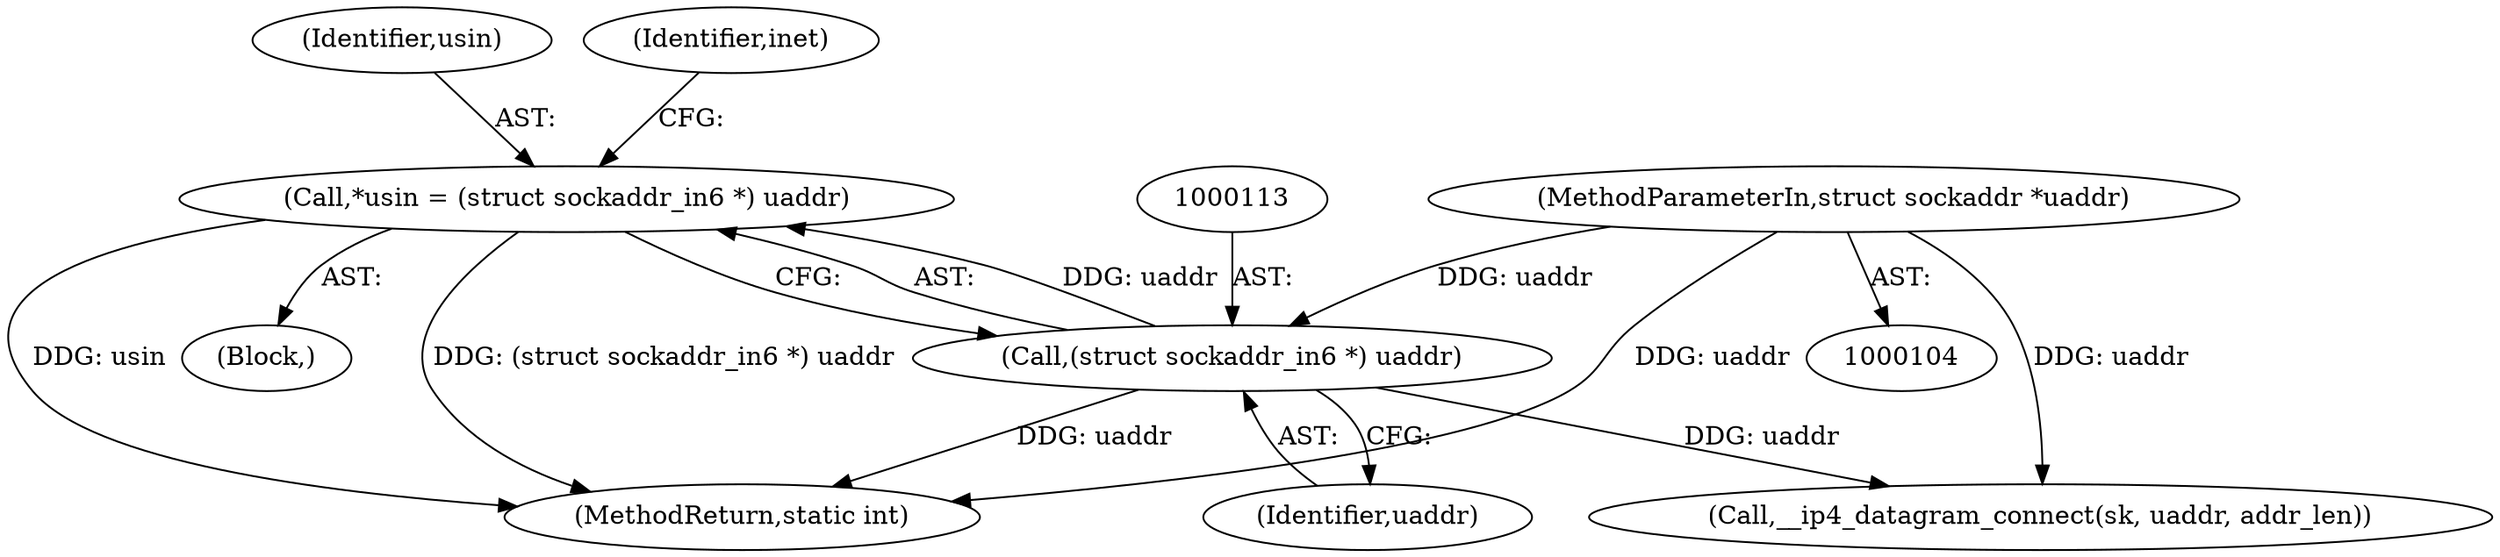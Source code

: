 digraph "0_linux_45f6fad84cc305103b28d73482b344d7f5b76f39_4@pointer" {
"1000110" [label="(Call,*usin = (struct sockaddr_in6 *) uaddr)"];
"1000112" [label="(Call,(struct sockaddr_in6 *) uaddr)"];
"1000106" [label="(MethodParameterIn,struct sockaddr *uaddr)"];
"1000108" [label="(Block,)"];
"1000114" [label="(Identifier,uaddr)"];
"1000152" [label="(Call,__ip4_datagram_connect(sk, uaddr, addr_len))"];
"1000111" [label="(Identifier,usin)"];
"1000600" [label="(MethodReturn,static int)"];
"1000112" [label="(Call,(struct sockaddr_in6 *) uaddr)"];
"1000110" [label="(Call,*usin = (struct sockaddr_in6 *) uaddr)"];
"1000106" [label="(MethodParameterIn,struct sockaddr *uaddr)"];
"1000117" [label="(Identifier,inet)"];
"1000110" -> "1000108"  [label="AST: "];
"1000110" -> "1000112"  [label="CFG: "];
"1000111" -> "1000110"  [label="AST: "];
"1000112" -> "1000110"  [label="AST: "];
"1000117" -> "1000110"  [label="CFG: "];
"1000110" -> "1000600"  [label="DDG: (struct sockaddr_in6 *) uaddr"];
"1000110" -> "1000600"  [label="DDG: usin"];
"1000112" -> "1000110"  [label="DDG: uaddr"];
"1000112" -> "1000114"  [label="CFG: "];
"1000113" -> "1000112"  [label="AST: "];
"1000114" -> "1000112"  [label="AST: "];
"1000112" -> "1000600"  [label="DDG: uaddr"];
"1000106" -> "1000112"  [label="DDG: uaddr"];
"1000112" -> "1000152"  [label="DDG: uaddr"];
"1000106" -> "1000104"  [label="AST: "];
"1000106" -> "1000600"  [label="DDG: uaddr"];
"1000106" -> "1000152"  [label="DDG: uaddr"];
}
